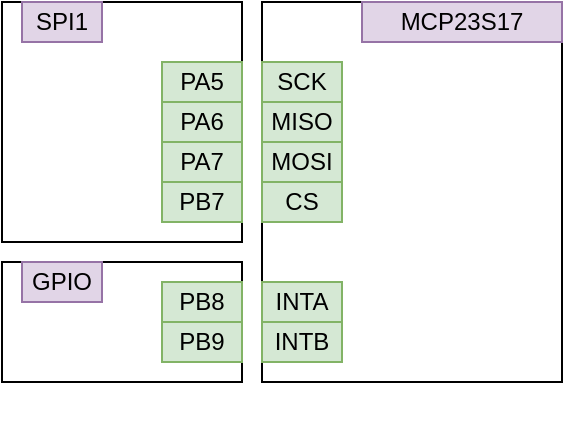 <mxfile version="20.2.2" type="google"><diagram id="Hq9yTLK4e7gd4hK6d0_e" name="Page-1"><mxGraphModel dx="574" dy="547" grid="1" gridSize="10" guides="1" tooltips="1" connect="1" arrows="1" fold="1" page="1" pageScale="1" pageWidth="850" pageHeight="1100" math="0" shadow="0"><root><mxCell id="0"/><mxCell id="1" parent="0"/><mxCell id="JSMlI5B2Nas7IhY0BCix-29" value="" style="rounded=0;whiteSpace=wrap;html=1;" vertex="1" parent="1"><mxGeometry x="380" y="330" width="120" height="60" as="geometry"/></mxCell><mxCell id="JSMlI5B2Nas7IhY0BCix-2" value="" style="rounded=0;whiteSpace=wrap;html=1;" vertex="1" parent="1"><mxGeometry x="380" y="200" width="120" height="120" as="geometry"/></mxCell><mxCell id="JSMlI5B2Nas7IhY0BCix-5" value="PB7" style="rounded=0;whiteSpace=wrap;html=1;fillColor=#d5e8d4;strokeColor=#82b366;" vertex="1" parent="1"><mxGeometry x="460" y="290" width="40" height="20" as="geometry"/></mxCell><mxCell id="JSMlI5B2Nas7IhY0BCix-19" value="SPI1" style="rounded=0;whiteSpace=wrap;html=1;fillColor=#e1d5e7;strokeColor=#9673a6;" vertex="1" parent="1"><mxGeometry x="390" y="200" width="40" height="20" as="geometry"/></mxCell><mxCell id="JSMlI5B2Nas7IhY0BCix-20" value="PB8" style="rounded=0;whiteSpace=wrap;html=1;fillColor=#d5e8d4;strokeColor=#82b366;" vertex="1" parent="1"><mxGeometry x="460" y="340" width="40" height="20" as="geometry"/></mxCell><mxCell id="JSMlI5B2Nas7IhY0BCix-21" value="PB9" style="rounded=0;whiteSpace=wrap;html=1;fillColor=#d5e8d4;strokeColor=#82b366;" vertex="1" parent="1"><mxGeometry x="460" y="360" width="40" height="20" as="geometry"/></mxCell><mxCell id="JSMlI5B2Nas7IhY0BCix-22" value="PA5" style="rounded=0;whiteSpace=wrap;html=1;fillColor=#d5e8d4;strokeColor=#82b366;" vertex="1" parent="1"><mxGeometry x="460" y="230" width="40" height="20" as="geometry"/></mxCell><mxCell id="JSMlI5B2Nas7IhY0BCix-23" value="PA6" style="rounded=0;whiteSpace=wrap;html=1;fillColor=#d5e8d4;strokeColor=#82b366;" vertex="1" parent="1"><mxGeometry x="460" y="250" width="40" height="20" as="geometry"/></mxCell><mxCell id="JSMlI5B2Nas7IhY0BCix-24" value="PA7" style="rounded=0;whiteSpace=wrap;html=1;fillColor=#d5e8d4;strokeColor=#82b366;" vertex="1" parent="1"><mxGeometry x="460" y="270" width="40" height="20" as="geometry"/></mxCell><mxCell id="JSMlI5B2Nas7IhY0BCix-7" value="" style="group" vertex="1" connectable="0" parent="1"><mxGeometry x="510" y="200" width="150" height="210" as="geometry"/></mxCell><mxCell id="JSMlI5B2Nas7IhY0BCix-3" value="" style="rounded=0;whiteSpace=wrap;html=1;" vertex="1" parent="JSMlI5B2Nas7IhY0BCix-7"><mxGeometry width="150" height="190" as="geometry"/></mxCell><mxCell id="JSMlI5B2Nas7IhY0BCix-6" value="CS" style="rounded=0;whiteSpace=wrap;html=1;fillColor=#d5e8d4;strokeColor=#82b366;" vertex="1" parent="JSMlI5B2Nas7IhY0BCix-7"><mxGeometry y="90" width="40" height="20" as="geometry"/></mxCell><mxCell id="JSMlI5B2Nas7IhY0BCix-12" value="MCP23S17" style="rounded=0;whiteSpace=wrap;html=1;fillColor=#e1d5e7;strokeColor=#9673a6;" vertex="1" parent="JSMlI5B2Nas7IhY0BCix-7"><mxGeometry x="50" width="100" height="20" as="geometry"/></mxCell><mxCell id="JSMlI5B2Nas7IhY0BCix-13" value="INTA" style="rounded=0;whiteSpace=wrap;html=1;fillColor=#d5e8d4;strokeColor=#82b366;" vertex="1" parent="JSMlI5B2Nas7IhY0BCix-7"><mxGeometry y="140" width="40" height="20" as="geometry"/></mxCell><mxCell id="JSMlI5B2Nas7IhY0BCix-14" value="INTB" style="rounded=0;whiteSpace=wrap;html=1;fillColor=#d5e8d4;strokeColor=#82b366;" vertex="1" parent="JSMlI5B2Nas7IhY0BCix-7"><mxGeometry y="160" width="40" height="20" as="geometry"/></mxCell><mxCell id="JSMlI5B2Nas7IhY0BCix-27" value="SCK" style="rounded=0;whiteSpace=wrap;html=1;fillColor=#d5e8d4;strokeColor=#82b366;" vertex="1" parent="JSMlI5B2Nas7IhY0BCix-7"><mxGeometry y="30" width="40" height="20" as="geometry"/></mxCell><mxCell id="JSMlI5B2Nas7IhY0BCix-25" value="MISO" style="rounded=0;whiteSpace=wrap;html=1;fillColor=#d5e8d4;strokeColor=#82b366;" vertex="1" parent="JSMlI5B2Nas7IhY0BCix-7"><mxGeometry y="50" width="40" height="20" as="geometry"/></mxCell><mxCell id="JSMlI5B2Nas7IhY0BCix-26" value="MOSI" style="rounded=0;whiteSpace=wrap;html=1;fillColor=#d5e8d4;strokeColor=#82b366;" vertex="1" parent="JSMlI5B2Nas7IhY0BCix-7"><mxGeometry y="70" width="40" height="20" as="geometry"/></mxCell><mxCell id="JSMlI5B2Nas7IhY0BCix-30" value="GPIO" style="rounded=0;whiteSpace=wrap;html=1;fillColor=#e1d5e7;strokeColor=#9673a6;" vertex="1" parent="1"><mxGeometry x="390" y="330" width="40" height="20" as="geometry"/></mxCell></root></mxGraphModel></diagram></mxfile>